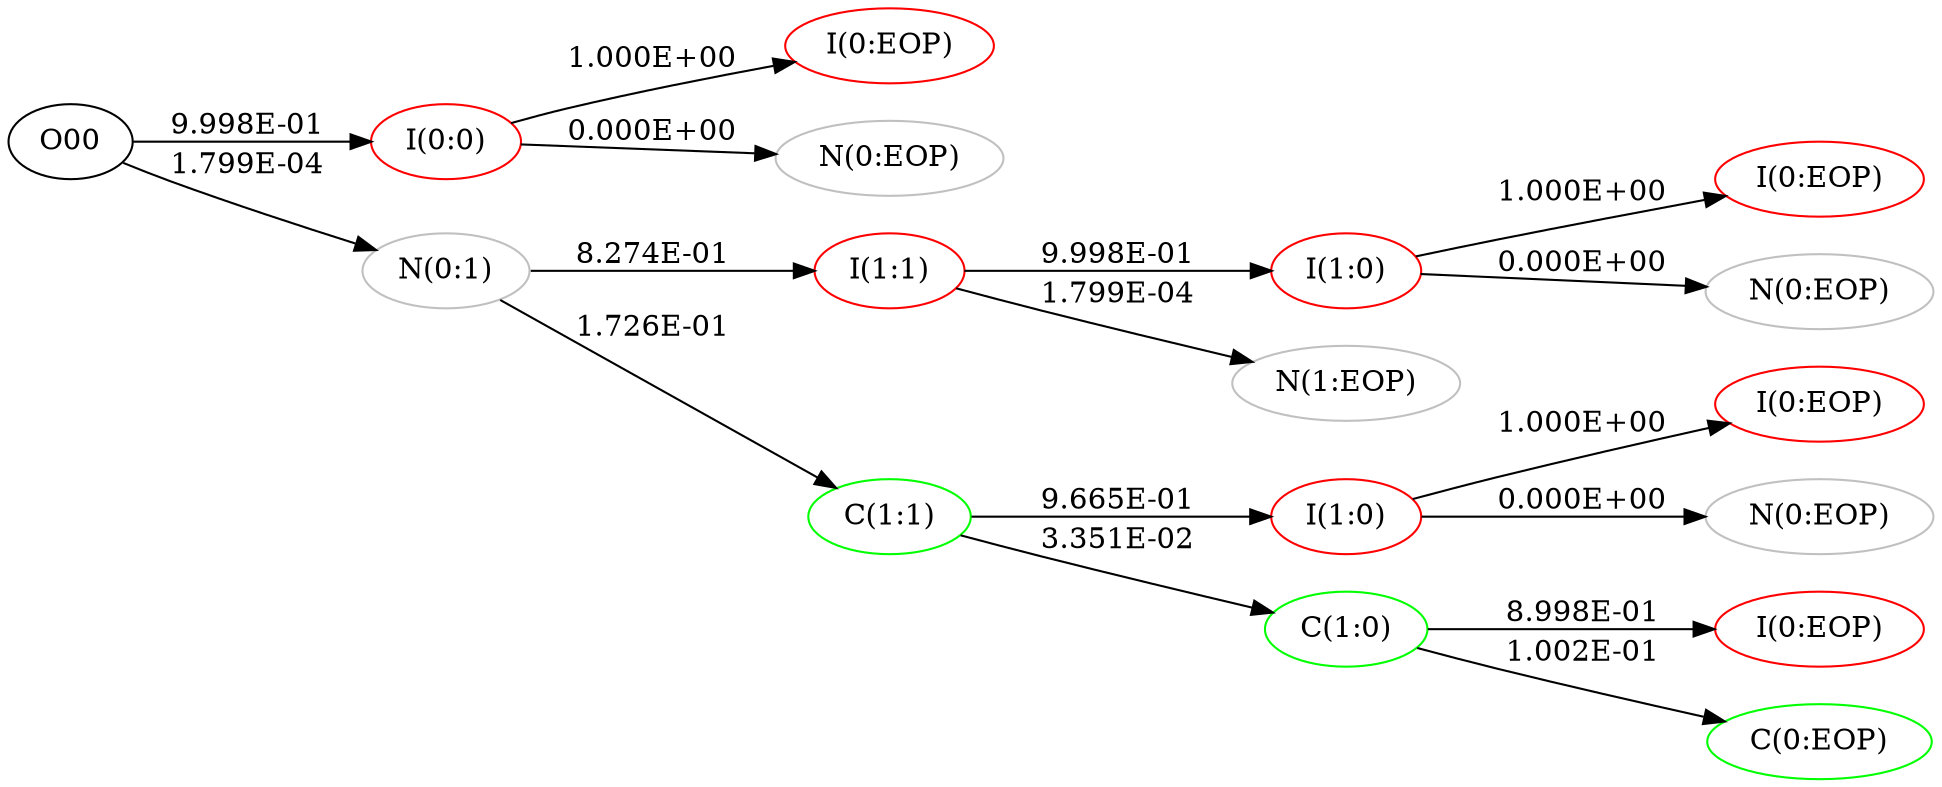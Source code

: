 digraph {
	rankdir=LR

	I10[label="I(0:0)", color=red];
	O00 -> I10[label ="9.998E-01", weight="9.998E-01"];

	N12[label="N(0:1)", color=gray];
	O00 -> N12[label ="1.799E-04", weight="1.799E-04"];

	{rank = same; I10, N12 };
	I20[label="I(0:EOP)", color=red];
	I10 -> I20[label ="1.000E+00", weight="1.000E+00"];

	N22[label="N(0:EOP)", color=gray];
	I10 -> N22[label ="0.000E+00", weight="0.000E+00"];

	{rank = same; I20, N22 };
	I26[label="I(1:1)", color=red];
	N12 -> I26[label ="8.274E-01", weight="8.274E-01"];

	C27[label="C(1:1)", color=green];
	N12 -> C27[label ="1.726E-01", weight="1.726E-01"];

	{rank = same; I26, C27 };
	I39[label="I(1:0)", color=red];
	I26 -> I39[label ="9.998E-01", weight="9.998E-01"];

	N311[label="N(1:EOP)", color=gray];
	I26 -> N311[label ="1.799E-04", weight="1.799E-04"];

	{rank = same; I39, N311 };
	I312[label="I(1:0)", color=red];
	C27 -> I312[label ="9.665E-01", weight="9.665E-01"];

	C313[label="C(1:0)", color=green];
	C27 -> C313[label ="3.351E-02", weight="3.351E-02"];

	{rank = same; I312, C313 };
	I40[label="I(0:EOP)", color=red];
	I39 -> I40[label ="1.000E+00", weight="1.000E+00"];

	N42[label="N(0:EOP)", color=gray];
	I39 -> N42[label ="0.000E+00", weight="0.000E+00"];

	{rank = same; I40, N42 };
	I49[label="I(0:EOP)", color=red];
	I312 -> I49[label ="1.000E+00", weight="1.000E+00"];

	N411[label="N(0:EOP)", color=gray];
	I312 -> N411[label ="0.000E+00", weight="0.000E+00"];

	{rank = same; I49, N411 };
	I412[label="I(0:EOP)", color=red];
	C313 -> I412[label ="8.998E-01", weight="8.998E-01"];

	C413[label="C(0:EOP)", color=green];
	C313 -> C413[label ="1.002E-01", weight="1.002E-01"];

	{rank = same; I412, C413 };
}
